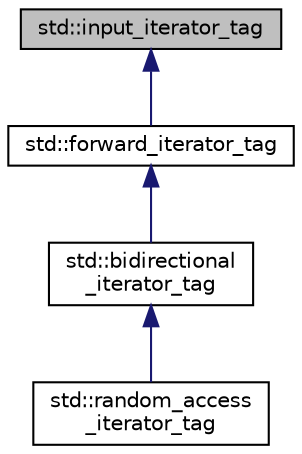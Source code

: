 digraph "std::input_iterator_tag"
{
  edge [fontname="Helvetica",fontsize="10",labelfontname="Helvetica",labelfontsize="10"];
  node [fontname="Helvetica",fontsize="10",shape=record];
  Node1 [label="std::input_iterator_tag",height=0.2,width=0.4,color="black", fillcolor="grey75", style="filled", fontcolor="black"];
  Node1 -> Node2 [dir="back",color="midnightblue",fontsize="10",style="solid"];
  Node2 [label="std::forward_iterator_tag",height=0.2,width=0.4,color="black", fillcolor="white", style="filled",URL="$structstd_1_1forward__iterator__tag.html",tooltip="Forward iterators support a superset of input iterator operations. "];
  Node2 -> Node3 [dir="back",color="midnightblue",fontsize="10",style="solid"];
  Node3 [label="std::bidirectional\l_iterator_tag",height=0.2,width=0.4,color="black", fillcolor="white", style="filled",URL="$structstd_1_1bidirectional__iterator__tag.html"];
  Node3 -> Node4 [dir="back",color="midnightblue",fontsize="10",style="solid"];
  Node4 [label="std::random_access\l_iterator_tag",height=0.2,width=0.4,color="black", fillcolor="white", style="filled",URL="$structstd_1_1random__access__iterator__tag.html"];
}
